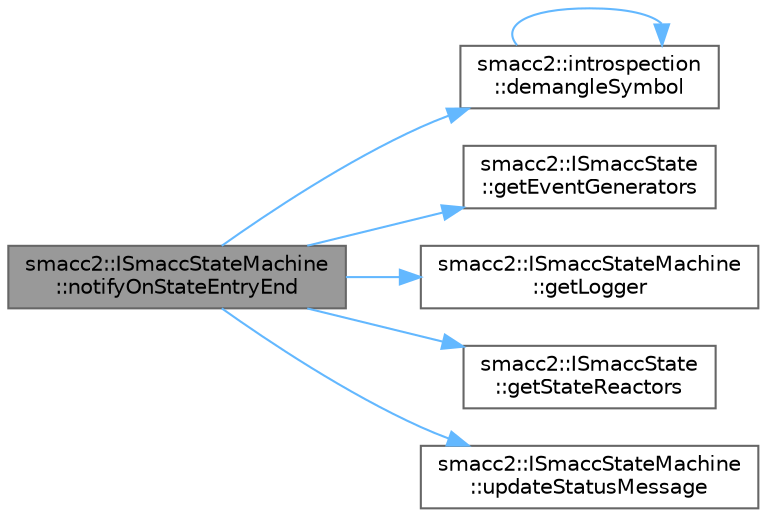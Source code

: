 digraph "smacc2::ISmaccStateMachine::notifyOnStateEntryEnd"
{
 // LATEX_PDF_SIZE
  bgcolor="transparent";
  edge [fontname=Helvetica,fontsize=10,labelfontname=Helvetica,labelfontsize=10];
  node [fontname=Helvetica,fontsize=10,shape=box,height=0.2,width=0.4];
  rankdir="LR";
  Node1 [label="smacc2::ISmaccStateMachine\l::notifyOnStateEntryEnd",height=0.2,width=0.4,color="gray40", fillcolor="grey60", style="filled", fontcolor="black",tooltip=" "];
  Node1 -> Node2 [color="steelblue1",style="solid"];
  Node2 [label="smacc2::introspection\l::demangleSymbol",height=0.2,width=0.4,color="grey40", fillcolor="white", style="filled",URL="$namespacesmacc2_1_1introspection.html#aba19132e50f25adee919c2504ae6a3a2",tooltip=" "];
  Node2 -> Node2 [color="steelblue1",style="solid"];
  Node1 -> Node3 [color="steelblue1",style="solid"];
  Node3 [label="smacc2::ISmaccState\l::getEventGenerators",height=0.2,width=0.4,color="grey40", fillcolor="white", style="filled",URL="$classsmacc2_1_1ISmaccState.html#ab8b2cbd702be6ea6f3d781eec29c3d1e",tooltip=" "];
  Node1 -> Node4 [color="steelblue1",style="solid"];
  Node4 [label="smacc2::ISmaccStateMachine\l::getLogger",height=0.2,width=0.4,color="grey40", fillcolor="white", style="filled",URL="$classsmacc2_1_1ISmaccStateMachine.html#acc4b310700e4256383d28f56217c3ce1",tooltip=" "];
  Node1 -> Node5 [color="steelblue1",style="solid"];
  Node5 [label="smacc2::ISmaccState\l::getStateReactors",height=0.2,width=0.4,color="grey40", fillcolor="white", style="filled",URL="$classsmacc2_1_1ISmaccState.html#a7831b97a7a61146977dad18c9891aa79",tooltip=" "];
  Node1 -> Node6 [color="steelblue1",style="solid"];
  Node6 [label="smacc2::ISmaccStateMachine\l::updateStatusMessage",height=0.2,width=0.4,color="grey40", fillcolor="white", style="filled",URL="$classsmacc2_1_1ISmaccStateMachine.html#af4f58396fd87d4f94299ddb624f154fa",tooltip=" "];
}
